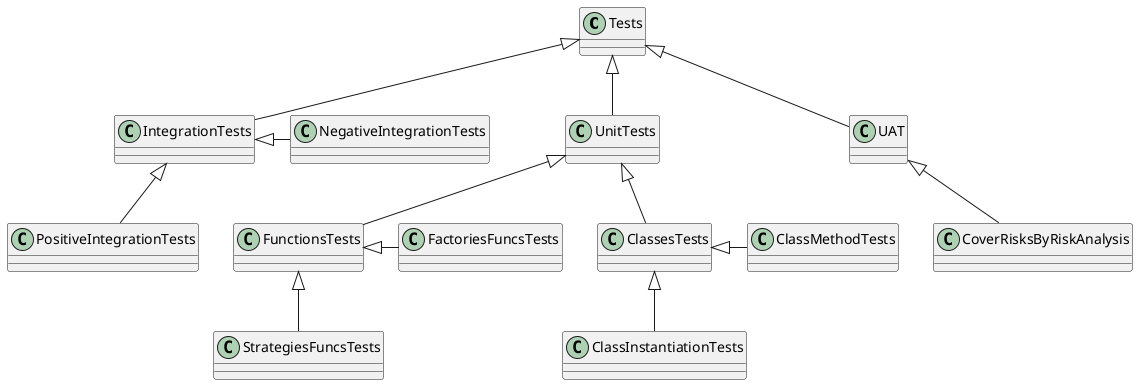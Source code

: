 @startuml

class Tests
class UnitTests

Tests <|-- UnitTests
Tests <|-- IntegrationTests
Tests <|-- UAT

UnitTests <|-- FunctionsTests
UnitTests <|-- ClassesTests
FunctionsTests <|- FactoriesFuncsTests
FunctionsTests <|-- StrategiesFuncsTests
ClassesTests <|-- ClassInstantiationTests
ClassesTests <|- ClassMethodTests

IntegrationTests <|-- PositiveIntegrationTests
IntegrationTests <|- NegativeIntegrationTests

UAT <|-- CoverRisksByRiskAnalysis
@enduml